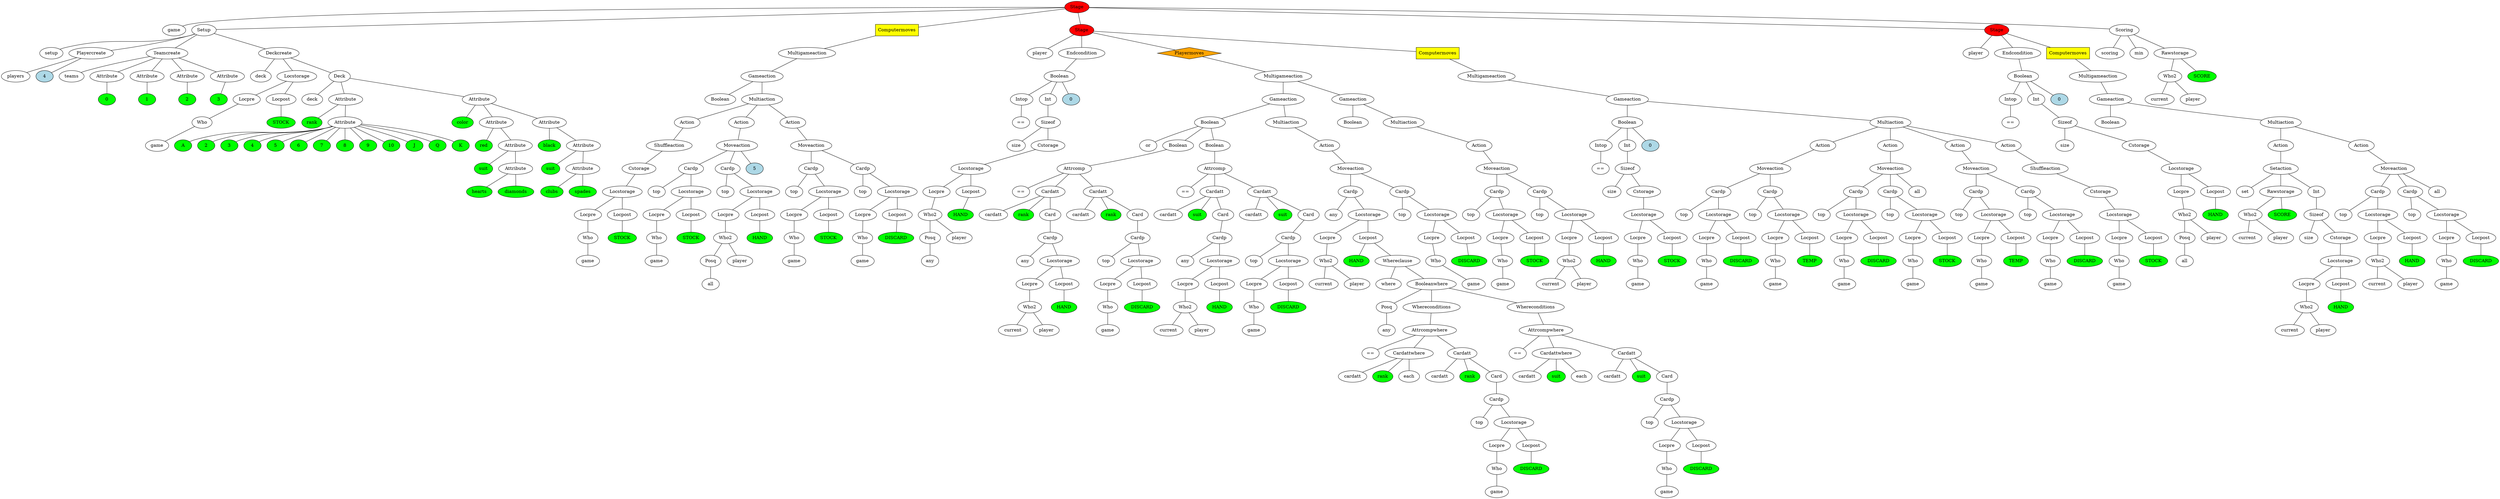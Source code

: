 graph tree{NODE0 [label="Stage" style=filled fillcolor="red"]
NODE0_1 [label="game"]
NODE0 -- NODE0_1
NODE0_2 [label="Setup" ]
NODE0_2_1 [label="setup"]
NODE0_2 -- NODE0_2_1
NODE0_2_2 [label="Playercreate" ]
NODE0_2_2_2 [label="players"]
NODE0_2_2 -- NODE0_2_2_2
NODE0_2_2_3 [label="4" style=filled fillcolor="lightblue"]
NODE0_2_2 -- NODE0_2_2_3
NODE0_2 -- NODE0_2_2
NODE0_2_4 [label="Teamcreate" ]
NODE0_2_4_1 [label="teams"]
NODE0_2_4 -- NODE0_2_4_1
NODE0_2_4_2 [label="Attribute" ]
NODE0_2_4_2_1 [fillcolor="green" style=filled label="0"]
NODE0_2_4_2 -- NODE0_2_4_2_1
NODE0_2_4 -- NODE0_2_4_2
NODE0_2_4_3 [label="Attribute" ]
NODE0_2_4_3_1 [fillcolor="green" style=filled label="1"]
NODE0_2_4_3 -- NODE0_2_4_3_1
NODE0_2_4 -- NODE0_2_4_3
NODE0_2_4_4 [label="Attribute" ]
NODE0_2_4_4_1 [fillcolor="green" style=filled label="2"]
NODE0_2_4_4 -- NODE0_2_4_4_1
NODE0_2_4 -- NODE0_2_4_4
NODE0_2_4_5 [label="Attribute" ]
NODE0_2_4_5_1 [fillcolor="green" style=filled label="3"]
NODE0_2_4_5 -- NODE0_2_4_5_1
NODE0_2_4 -- NODE0_2_4_5
NODE0_2 -- NODE0_2_4
NODE0_2_6 [label="Deckcreate" ]
NODE0_2_6_2 [label="deck"]
NODE0_2_6 -- NODE0_2_6_2
NODE0_2_6_3 [label="Locstorage" ]
NODE0_2_6_3_1 [label="Locpre" ]
NODE0_2_6_3_1_0 [label="Who" ]
NODE0_2_6_3_1_0_0 [label="game"]
NODE0_2_6_3_1_0 -- NODE0_2_6_3_1_0_0
NODE0_2_6_3_1 -- NODE0_2_6_3_1_0
NODE0_2_6_3 -- NODE0_2_6_3_1
NODE0_2_6_3_3 [label="Locpost" ]
NODE0_2_6_3_3_0 [fillcolor="green" style=filled label="STOCK"]
NODE0_2_6_3_3 -- NODE0_2_6_3_3_0
NODE0_2_6_3 -- NODE0_2_6_3_3
NODE0_2_6 -- NODE0_2_6_3
NODE0_2_6_4 [label="Deck" ]
NODE0_2_6_4_1 [label="deck"]
NODE0_2_6_4 -- NODE0_2_6_4_1
NODE0_2_6_4_2 [label="Attribute" ]
NODE0_2_6_4_2_1 [fillcolor="green" style=filled label="rank"]
NODE0_2_6_4_2 -- NODE0_2_6_4_2_1
NODE0_2_6_4_2_2 [label="Attribute" ]
NODE0_2_6_4_2_2_1 [fillcolor="green" style=filled label="A"]
NODE0_2_6_4_2_2 -- NODE0_2_6_4_2_2_1
NODE0_2_6_4_2_2_3 [fillcolor="green" style=filled label="2"]
NODE0_2_6_4_2_2 -- NODE0_2_6_4_2_2_3
NODE0_2_6_4_2_2_5 [fillcolor="green" style=filled label="3"]
NODE0_2_6_4_2_2 -- NODE0_2_6_4_2_2_5
NODE0_2_6_4_2_2_7 [fillcolor="green" style=filled label="4"]
NODE0_2_6_4_2_2 -- NODE0_2_6_4_2_2_7
NODE0_2_6_4_2_2_9 [fillcolor="green" style=filled label="5"]
NODE0_2_6_4_2_2 -- NODE0_2_6_4_2_2_9
NODE0_2_6_4_2_2_11 [fillcolor="green" style=filled label="6"]
NODE0_2_6_4_2_2 -- NODE0_2_6_4_2_2_11
NODE0_2_6_4_2_2_13 [fillcolor="green" style=filled label="7"]
NODE0_2_6_4_2_2 -- NODE0_2_6_4_2_2_13
NODE0_2_6_4_2_2_15 [fillcolor="green" style=filled label="8"]
NODE0_2_6_4_2_2 -- NODE0_2_6_4_2_2_15
NODE0_2_6_4_2_2_17 [fillcolor="green" style=filled label="9"]
NODE0_2_6_4_2_2 -- NODE0_2_6_4_2_2_17
NODE0_2_6_4_2_2_19 [fillcolor="green" style=filled label="10"]
NODE0_2_6_4_2_2 -- NODE0_2_6_4_2_2_19
NODE0_2_6_4_2_2_21 [fillcolor="green" style=filled label="J"]
NODE0_2_6_4_2_2 -- NODE0_2_6_4_2_2_21
NODE0_2_6_4_2_2_23 [fillcolor="green" style=filled label="Q"]
NODE0_2_6_4_2_2 -- NODE0_2_6_4_2_2_23
NODE0_2_6_4_2_2_25 [fillcolor="green" style=filled label="K"]
NODE0_2_6_4_2_2 -- NODE0_2_6_4_2_2_25
NODE0_2_6_4_2 -- NODE0_2_6_4_2_2
NODE0_2_6_4 -- NODE0_2_6_4_2
NODE0_2_6_4_3 [label="Attribute" ]
NODE0_2_6_4_3_1 [fillcolor="green" style=filled label="color"]
NODE0_2_6_4_3 -- NODE0_2_6_4_3_1
NODE0_2_6_4_3_2 [label="Attribute" ]
NODE0_2_6_4_3_2_1 [fillcolor="green" style=filled label="red"]
NODE0_2_6_4_3_2 -- NODE0_2_6_4_3_2_1
NODE0_2_6_4_3_2_2 [label="Attribute" ]
NODE0_2_6_4_3_2_2_1 [fillcolor="green" style=filled label="suit"]
NODE0_2_6_4_3_2_2 -- NODE0_2_6_4_3_2_2_1
NODE0_2_6_4_3_2_2_2 [label="Attribute" ]
NODE0_2_6_4_3_2_2_2_1 [fillcolor="green" style=filled label="hearts"]
NODE0_2_6_4_3_2_2_2 -- NODE0_2_6_4_3_2_2_2_1
NODE0_2_6_4_3_2_2_2_3 [fillcolor="green" style=filled label="diamonds"]
NODE0_2_6_4_3_2_2_2 -- NODE0_2_6_4_3_2_2_2_3
NODE0_2_6_4_3_2_2 -- NODE0_2_6_4_3_2_2_2
NODE0_2_6_4_3_2 -- NODE0_2_6_4_3_2_2
NODE0_2_6_4_3 -- NODE0_2_6_4_3_2
NODE0_2_6_4_3_3 [label="Attribute" ]
NODE0_2_6_4_3_3_1 [fillcolor="green" style=filled label="black"]
NODE0_2_6_4_3_3 -- NODE0_2_6_4_3_3_1
NODE0_2_6_4_3_3_2 [label="Attribute" ]
NODE0_2_6_4_3_3_2_1 [fillcolor="green" style=filled label="suit"]
NODE0_2_6_4_3_3_2 -- NODE0_2_6_4_3_3_2_1
NODE0_2_6_4_3_3_2_2 [label="Attribute" ]
NODE0_2_6_4_3_3_2_2_1 [fillcolor="green" style=filled label="clubs"]
NODE0_2_6_4_3_3_2_2 -- NODE0_2_6_4_3_3_2_2_1
NODE0_2_6_4_3_3_2_2_3 [fillcolor="green" style=filled label="spades"]
NODE0_2_6_4_3_3_2_2 -- NODE0_2_6_4_3_3_2_2_3
NODE0_2_6_4_3_3_2 -- NODE0_2_6_4_3_3_2_2
NODE0_2_6_4_3_3 -- NODE0_2_6_4_3_3_2
NODE0_2_6_4_3 -- NODE0_2_6_4_3_3
NODE0_2_6_4 -- NODE0_2_6_4_3
NODE0_2_6 -- NODE0_2_6_4
NODE0_2 -- NODE0_2_6
NODE0 -- NODE0_2
NODE0_3 [label="Computermoves"  style=filled shape=box fillcolor="yellow"]
NODE0_3_2 [label="Multigameaction" ]
NODE0_3_2_0 [label="Gameaction" ]
NODE0_3_2_0_1 [label="Boolean" ]
NODE0_3_2_0 -- NODE0_3_2_0_1
NODE0_3_2_0_2 [label="Multiaction" ]
NODE0_3_2_0_2_0 [label="Action" ]
NODE0_3_2_0_2_0_1 [label="Shuffleaction" ]
NODE0_3_2_0_2_0_1_1 [label="Cstorage" ]
NODE0_3_2_0_2_0_1_1_0 [label="Locstorage" ]
NODE0_3_2_0_2_0_1_1_0_1 [label="Locpre" ]
NODE0_3_2_0_2_0_1_1_0_1_0 [label="Who" ]
NODE0_3_2_0_2_0_1_1_0_1_0_0 [label="game"]
NODE0_3_2_0_2_0_1_1_0_1_0 -- NODE0_3_2_0_2_0_1_1_0_1_0_0
NODE0_3_2_0_2_0_1_1_0_1 -- NODE0_3_2_0_2_0_1_1_0_1_0
NODE0_3_2_0_2_0_1_1_0 -- NODE0_3_2_0_2_0_1_1_0_1
NODE0_3_2_0_2_0_1_1_0_3 [label="Locpost" ]
NODE0_3_2_0_2_0_1_1_0_3_0 [fillcolor="green" style=filled label="STOCK"]
NODE0_3_2_0_2_0_1_1_0_3 -- NODE0_3_2_0_2_0_1_1_0_3_0
NODE0_3_2_0_2_0_1_1_0 -- NODE0_3_2_0_2_0_1_1_0_3
NODE0_3_2_0_2_0_1_1 -- NODE0_3_2_0_2_0_1_1_0
NODE0_3_2_0_2_0_1 -- NODE0_3_2_0_2_0_1_1
NODE0_3_2_0_2_0 -- NODE0_3_2_0_2_0_1
NODE0_3_2_0_2 -- NODE0_3_2_0_2_0
NODE0_3_2_0_2_1 [label="Action" ]
NODE0_3_2_0_2_1_1 [label="Moveaction" ]
NODE0_3_2_0_2_1_1_1 [label="Cardp" ]
NODE0_3_2_0_2_1_1_1_1 [label="top"]
NODE0_3_2_0_2_1_1_1 -- NODE0_3_2_0_2_1_1_1_1
NODE0_3_2_0_2_1_1_1_2 [label="Locstorage" ]
NODE0_3_2_0_2_1_1_1_2_1 [label="Locpre" ]
NODE0_3_2_0_2_1_1_1_2_1_0 [label="Who" ]
NODE0_3_2_0_2_1_1_1_2_1_0_0 [label="game"]
NODE0_3_2_0_2_1_1_1_2_1_0 -- NODE0_3_2_0_2_1_1_1_2_1_0_0
NODE0_3_2_0_2_1_1_1_2_1 -- NODE0_3_2_0_2_1_1_1_2_1_0
NODE0_3_2_0_2_1_1_1_2 -- NODE0_3_2_0_2_1_1_1_2_1
NODE0_3_2_0_2_1_1_1_2_3 [label="Locpost" ]
NODE0_3_2_0_2_1_1_1_2_3_0 [fillcolor="green" style=filled label="STOCK"]
NODE0_3_2_0_2_1_1_1_2_3 -- NODE0_3_2_0_2_1_1_1_2_3_0
NODE0_3_2_0_2_1_1_1_2 -- NODE0_3_2_0_2_1_1_1_2_3
NODE0_3_2_0_2_1_1_1 -- NODE0_3_2_0_2_1_1_1_2
NODE0_3_2_0_2_1_1 -- NODE0_3_2_0_2_1_1_1
NODE0_3_2_0_2_1_1_2 [label="Cardp" ]
NODE0_3_2_0_2_1_1_2_1 [label="top"]
NODE0_3_2_0_2_1_1_2 -- NODE0_3_2_0_2_1_1_2_1
NODE0_3_2_0_2_1_1_2_2 [label="Locstorage" ]
NODE0_3_2_0_2_1_1_2_2_1 [label="Locpre" ]
NODE0_3_2_0_2_1_1_2_2_1_0 [label="Who2" ]
NODE0_3_2_0_2_1_1_2_2_1_0_1 [label="Posq" ]
NODE0_3_2_0_2_1_1_2_2_1_0_1_0 [label="all"]
NODE0_3_2_0_2_1_1_2_2_1_0_1 -- NODE0_3_2_0_2_1_1_2_2_1_0_1_0
NODE0_3_2_0_2_1_1_2_2_1_0 -- NODE0_3_2_0_2_1_1_2_2_1_0_1
NODE0_3_2_0_2_1_1_2_2_1_0_2 [label="player"]
NODE0_3_2_0_2_1_1_2_2_1_0 -- NODE0_3_2_0_2_1_1_2_2_1_0_2
NODE0_3_2_0_2_1_1_2_2_1 -- NODE0_3_2_0_2_1_1_2_2_1_0
NODE0_3_2_0_2_1_1_2_2 -- NODE0_3_2_0_2_1_1_2_2_1
NODE0_3_2_0_2_1_1_2_2_3 [label="Locpost" ]
NODE0_3_2_0_2_1_1_2_2_3_0 [fillcolor="green" style=filled label="HAND"]
NODE0_3_2_0_2_1_1_2_2_3 -- NODE0_3_2_0_2_1_1_2_2_3_0
NODE0_3_2_0_2_1_1_2_2 -- NODE0_3_2_0_2_1_1_2_2_3
NODE0_3_2_0_2_1_1_2 -- NODE0_3_2_0_2_1_1_2_2
NODE0_3_2_0_2_1_1 -- NODE0_3_2_0_2_1_1_2
NODE0_3_2_0_2_1_1_3 [label="5" style=filled fillcolor="lightblue"]
NODE0_3_2_0_2_1_1 -- NODE0_3_2_0_2_1_1_3
NODE0_3_2_0_2_1 -- NODE0_3_2_0_2_1_1
NODE0_3_2_0_2 -- NODE0_3_2_0_2_1
NODE0_3_2_0_2_2 [label="Action" ]
NODE0_3_2_0_2_2_1 [label="Moveaction" ]
NODE0_3_2_0_2_2_1_1 [label="Cardp" ]
NODE0_3_2_0_2_2_1_1_1 [label="top"]
NODE0_3_2_0_2_2_1_1 -- NODE0_3_2_0_2_2_1_1_1
NODE0_3_2_0_2_2_1_1_2 [label="Locstorage" ]
NODE0_3_2_0_2_2_1_1_2_1 [label="Locpre" ]
NODE0_3_2_0_2_2_1_1_2_1_0 [label="Who" ]
NODE0_3_2_0_2_2_1_1_2_1_0_0 [label="game"]
NODE0_3_2_0_2_2_1_1_2_1_0 -- NODE0_3_2_0_2_2_1_1_2_1_0_0
NODE0_3_2_0_2_2_1_1_2_1 -- NODE0_3_2_0_2_2_1_1_2_1_0
NODE0_3_2_0_2_2_1_1_2 -- NODE0_3_2_0_2_2_1_1_2_1
NODE0_3_2_0_2_2_1_1_2_3 [label="Locpost" ]
NODE0_3_2_0_2_2_1_1_2_3_0 [fillcolor="green" style=filled label="STOCK"]
NODE0_3_2_0_2_2_1_1_2_3 -- NODE0_3_2_0_2_2_1_1_2_3_0
NODE0_3_2_0_2_2_1_1_2 -- NODE0_3_2_0_2_2_1_1_2_3
NODE0_3_2_0_2_2_1_1 -- NODE0_3_2_0_2_2_1_1_2
NODE0_3_2_0_2_2_1 -- NODE0_3_2_0_2_2_1_1
NODE0_3_2_0_2_2_1_2 [label="Cardp" ]
NODE0_3_2_0_2_2_1_2_1 [label="top"]
NODE0_3_2_0_2_2_1_2 -- NODE0_3_2_0_2_2_1_2_1
NODE0_3_2_0_2_2_1_2_2 [label="Locstorage" ]
NODE0_3_2_0_2_2_1_2_2_1 [label="Locpre" ]
NODE0_3_2_0_2_2_1_2_2_1_0 [label="Who" ]
NODE0_3_2_0_2_2_1_2_2_1_0_0 [label="game"]
NODE0_3_2_0_2_2_1_2_2_1_0 -- NODE0_3_2_0_2_2_1_2_2_1_0_0
NODE0_3_2_0_2_2_1_2_2_1 -- NODE0_3_2_0_2_2_1_2_2_1_0
NODE0_3_2_0_2_2_1_2_2 -- NODE0_3_2_0_2_2_1_2_2_1
NODE0_3_2_0_2_2_1_2_2_3 [label="Locpost" ]
NODE0_3_2_0_2_2_1_2_2_3_0 [fillcolor="green" style=filled label="DISCARD"]
NODE0_3_2_0_2_2_1_2_2_3 -- NODE0_3_2_0_2_2_1_2_2_3_0
NODE0_3_2_0_2_2_1_2_2 -- NODE0_3_2_0_2_2_1_2_2_3
NODE0_3_2_0_2_2_1_2 -- NODE0_3_2_0_2_2_1_2_2
NODE0_3_2_0_2_2_1 -- NODE0_3_2_0_2_2_1_2
NODE0_3_2_0_2_2 -- NODE0_3_2_0_2_2_1
NODE0_3_2_0_2 -- NODE0_3_2_0_2_2
NODE0_3_2_0 -- NODE0_3_2_0_2
NODE0_3_2 -- NODE0_3_2_0
NODE0_3 -- NODE0_3_2
NODE0 -- NODE0_3
NODE0_4 [label="Stage"  style=filled fillcolor="red"]
NODE0_4_2 [label="player"]
NODE0_4 -- NODE0_4_2
NODE0_4_3 [label="Endcondition" ]
NODE0_4_3_2 [label="Boolean" ]
NODE0_4_3_2_1 [label="Intop" ]
NODE0_4_3_2_1_0 [label="=="]
NODE0_4_3_2_1 -- NODE0_4_3_2_1_0
NODE0_4_3_2 -- NODE0_4_3_2_1
NODE0_4_3_2_2 [label="Int" ]
NODE0_4_3_2_2_0 [label="Sizeof" ]
NODE0_4_3_2_2_0_1 [label="size"]
NODE0_4_3_2_2_0 -- NODE0_4_3_2_2_0_1
NODE0_4_3_2_2_0_2 [label="Cstorage" ]
NODE0_4_3_2_2_0_2_0 [label="Locstorage" ]
NODE0_4_3_2_2_0_2_0_1 [label="Locpre" ]
NODE0_4_3_2_2_0_2_0_1_0 [label="Who2" ]
NODE0_4_3_2_2_0_2_0_1_0_1 [label="Posq" ]
NODE0_4_3_2_2_0_2_0_1_0_1_0 [label="any"]
NODE0_4_3_2_2_0_2_0_1_0_1 -- NODE0_4_3_2_2_0_2_0_1_0_1_0
NODE0_4_3_2_2_0_2_0_1_0 -- NODE0_4_3_2_2_0_2_0_1_0_1
NODE0_4_3_2_2_0_2_0_1_0_2 [label="player"]
NODE0_4_3_2_2_0_2_0_1_0 -- NODE0_4_3_2_2_0_2_0_1_0_2
NODE0_4_3_2_2_0_2_0_1 -- NODE0_4_3_2_2_0_2_0_1_0
NODE0_4_3_2_2_0_2_0 -- NODE0_4_3_2_2_0_2_0_1
NODE0_4_3_2_2_0_2_0_3 [label="Locpost" ]
NODE0_4_3_2_2_0_2_0_3_0 [fillcolor="green" style=filled label="HAND"]
NODE0_4_3_2_2_0_2_0_3 -- NODE0_4_3_2_2_0_2_0_3_0
NODE0_4_3_2_2_0_2_0 -- NODE0_4_3_2_2_0_2_0_3
NODE0_4_3_2_2_0_2 -- NODE0_4_3_2_2_0_2_0
NODE0_4_3_2_2_0 -- NODE0_4_3_2_2_0_2
NODE0_4_3_2_2 -- NODE0_4_3_2_2_0
NODE0_4_3_2 -- NODE0_4_3_2_2
NODE0_4_3_2_3 [label="0" style=filled fillcolor="lightblue"]
NODE0_4_3_2 -- NODE0_4_3_2_3
NODE0_4_3 -- NODE0_4_3_2
NODE0_4 -- NODE0_4_3
NODE0_4_4 [label="Playermoves"  style=filled shape=diamond fillcolor="orange"]
NODE0_4_4_2 [label="Multigameaction" ]
NODE0_4_4_2_0 [label="Gameaction" ]
NODE0_4_4_2_0_1 [label="Boolean" ]
NODE0_4_4_2_0_1_1 [label="or"]
NODE0_4_4_2_0_1 -- NODE0_4_4_2_0_1_1
NODE0_4_4_2_0_1_2 [label="Boolean" ]
NODE0_4_4_2_0_1_2_1 [label="Attrcomp" ]
NODE0_4_4_2_0_1_2_1_0 [label="=="]
NODE0_4_4_2_0_1_2_1 -- NODE0_4_4_2_0_1_2_1_0
NODE0_4_4_2_0_1_2_1_1 [label="Cardatt" ]
NODE0_4_4_2_0_1_2_1_1_1 [label="cardatt"]
NODE0_4_4_2_0_1_2_1_1 -- NODE0_4_4_2_0_1_2_1_1_1
NODE0_4_4_2_0_1_2_1_1_2 [fillcolor="green" style=filled label="rank"]
NODE0_4_4_2_0_1_2_1_1 -- NODE0_4_4_2_0_1_2_1_1_2
NODE0_4_4_2_0_1_2_1_1_3 [label="Card" ]
NODE0_4_4_2_0_1_2_1_1_3_0 [label="Cardp" ]
NODE0_4_4_2_0_1_2_1_1_3_0_1 [label="any"]
NODE0_4_4_2_0_1_2_1_1_3_0 -- NODE0_4_4_2_0_1_2_1_1_3_0_1
NODE0_4_4_2_0_1_2_1_1_3_0_2 [label="Locstorage" ]
NODE0_4_4_2_0_1_2_1_1_3_0_2_1 [label="Locpre" ]
NODE0_4_4_2_0_1_2_1_1_3_0_2_1_0 [label="Who2" ]
NODE0_4_4_2_0_1_2_1_1_3_0_2_1_0_1 [label="current"]
NODE0_4_4_2_0_1_2_1_1_3_0_2_1_0 -- NODE0_4_4_2_0_1_2_1_1_3_0_2_1_0_1
NODE0_4_4_2_0_1_2_1_1_3_0_2_1_0_2 [label="player"]
NODE0_4_4_2_0_1_2_1_1_3_0_2_1_0 -- NODE0_4_4_2_0_1_2_1_1_3_0_2_1_0_2
NODE0_4_4_2_0_1_2_1_1_3_0_2_1 -- NODE0_4_4_2_0_1_2_1_1_3_0_2_1_0
NODE0_4_4_2_0_1_2_1_1_3_0_2 -- NODE0_4_4_2_0_1_2_1_1_3_0_2_1
NODE0_4_4_2_0_1_2_1_1_3_0_2_3 [label="Locpost" ]
NODE0_4_4_2_0_1_2_1_1_3_0_2_3_0 [fillcolor="green" style=filled label="HAND"]
NODE0_4_4_2_0_1_2_1_1_3_0_2_3 -- NODE0_4_4_2_0_1_2_1_1_3_0_2_3_0
NODE0_4_4_2_0_1_2_1_1_3_0_2 -- NODE0_4_4_2_0_1_2_1_1_3_0_2_3
NODE0_4_4_2_0_1_2_1_1_3_0 -- NODE0_4_4_2_0_1_2_1_1_3_0_2
NODE0_4_4_2_0_1_2_1_1_3 -- NODE0_4_4_2_0_1_2_1_1_3_0
NODE0_4_4_2_0_1_2_1_1 -- NODE0_4_4_2_0_1_2_1_1_3
NODE0_4_4_2_0_1_2_1 -- NODE0_4_4_2_0_1_2_1_1
NODE0_4_4_2_0_1_2_1_2 [label="Cardatt" ]
NODE0_4_4_2_0_1_2_1_2_1 [label="cardatt"]
NODE0_4_4_2_0_1_2_1_2 -- NODE0_4_4_2_0_1_2_1_2_1
NODE0_4_4_2_0_1_2_1_2_2 [fillcolor="green" style=filled label="rank"]
NODE0_4_4_2_0_1_2_1_2 -- NODE0_4_4_2_0_1_2_1_2_2
NODE0_4_4_2_0_1_2_1_2_3 [label="Card" ]
NODE0_4_4_2_0_1_2_1_2_3_0 [label="Cardp" ]
NODE0_4_4_2_0_1_2_1_2_3_0_1 [label="top"]
NODE0_4_4_2_0_1_2_1_2_3_0 -- NODE0_4_4_2_0_1_2_1_2_3_0_1
NODE0_4_4_2_0_1_2_1_2_3_0_2 [label="Locstorage" ]
NODE0_4_4_2_0_1_2_1_2_3_0_2_1 [label="Locpre" ]
NODE0_4_4_2_0_1_2_1_2_3_0_2_1_0 [label="Who" ]
NODE0_4_4_2_0_1_2_1_2_3_0_2_1_0_0 [label="game"]
NODE0_4_4_2_0_1_2_1_2_3_0_2_1_0 -- NODE0_4_4_2_0_1_2_1_2_3_0_2_1_0_0
NODE0_4_4_2_0_1_2_1_2_3_0_2_1 -- NODE0_4_4_2_0_1_2_1_2_3_0_2_1_0
NODE0_4_4_2_0_1_2_1_2_3_0_2 -- NODE0_4_4_2_0_1_2_1_2_3_0_2_1
NODE0_4_4_2_0_1_2_1_2_3_0_2_3 [label="Locpost" ]
NODE0_4_4_2_0_1_2_1_2_3_0_2_3_0 [fillcolor="green" style=filled label="DISCARD"]
NODE0_4_4_2_0_1_2_1_2_3_0_2_3 -- NODE0_4_4_2_0_1_2_1_2_3_0_2_3_0
NODE0_4_4_2_0_1_2_1_2_3_0_2 -- NODE0_4_4_2_0_1_2_1_2_3_0_2_3
NODE0_4_4_2_0_1_2_1_2_3_0 -- NODE0_4_4_2_0_1_2_1_2_3_0_2
NODE0_4_4_2_0_1_2_1_2_3 -- NODE0_4_4_2_0_1_2_1_2_3_0
NODE0_4_4_2_0_1_2_1_2 -- NODE0_4_4_2_0_1_2_1_2_3
NODE0_4_4_2_0_1_2_1 -- NODE0_4_4_2_0_1_2_1_2
NODE0_4_4_2_0_1_2 -- NODE0_4_4_2_0_1_2_1
NODE0_4_4_2_0_1 -- NODE0_4_4_2_0_1_2
NODE0_4_4_2_0_1_3 [label="Boolean" ]
NODE0_4_4_2_0_1_3_1 [label="Attrcomp" ]
NODE0_4_4_2_0_1_3_1_0 [label="=="]
NODE0_4_4_2_0_1_3_1 -- NODE0_4_4_2_0_1_3_1_0
NODE0_4_4_2_0_1_3_1_1 [label="Cardatt" ]
NODE0_4_4_2_0_1_3_1_1_1 [label="cardatt"]
NODE0_4_4_2_0_1_3_1_1 -- NODE0_4_4_2_0_1_3_1_1_1
NODE0_4_4_2_0_1_3_1_1_2 [fillcolor="green" style=filled label="suit"]
NODE0_4_4_2_0_1_3_1_1 -- NODE0_4_4_2_0_1_3_1_1_2
NODE0_4_4_2_0_1_3_1_1_3 [label="Card" ]
NODE0_4_4_2_0_1_3_1_1_3_0 [label="Cardp" ]
NODE0_4_4_2_0_1_3_1_1_3_0_1 [label="any"]
NODE0_4_4_2_0_1_3_1_1_3_0 -- NODE0_4_4_2_0_1_3_1_1_3_0_1
NODE0_4_4_2_0_1_3_1_1_3_0_2 [label="Locstorage" ]
NODE0_4_4_2_0_1_3_1_1_3_0_2_1 [label="Locpre" ]
NODE0_4_4_2_0_1_3_1_1_3_0_2_1_0 [label="Who2" ]
NODE0_4_4_2_0_1_3_1_1_3_0_2_1_0_1 [label="current"]
NODE0_4_4_2_0_1_3_1_1_3_0_2_1_0 -- NODE0_4_4_2_0_1_3_1_1_3_0_2_1_0_1
NODE0_4_4_2_0_1_3_1_1_3_0_2_1_0_2 [label="player"]
NODE0_4_4_2_0_1_3_1_1_3_0_2_1_0 -- NODE0_4_4_2_0_1_3_1_1_3_0_2_1_0_2
NODE0_4_4_2_0_1_3_1_1_3_0_2_1 -- NODE0_4_4_2_0_1_3_1_1_3_0_2_1_0
NODE0_4_4_2_0_1_3_1_1_3_0_2 -- NODE0_4_4_2_0_1_3_1_1_3_0_2_1
NODE0_4_4_2_0_1_3_1_1_3_0_2_3 [label="Locpost" ]
NODE0_4_4_2_0_1_3_1_1_3_0_2_3_0 [fillcolor="green" style=filled label="HAND"]
NODE0_4_4_2_0_1_3_1_1_3_0_2_3 -- NODE0_4_4_2_0_1_3_1_1_3_0_2_3_0
NODE0_4_4_2_0_1_3_1_1_3_0_2 -- NODE0_4_4_2_0_1_3_1_1_3_0_2_3
NODE0_4_4_2_0_1_3_1_1_3_0 -- NODE0_4_4_2_0_1_3_1_1_3_0_2
NODE0_4_4_2_0_1_3_1_1_3 -- NODE0_4_4_2_0_1_3_1_1_3_0
NODE0_4_4_2_0_1_3_1_1 -- NODE0_4_4_2_0_1_3_1_1_3
NODE0_4_4_2_0_1_3_1 -- NODE0_4_4_2_0_1_3_1_1
NODE0_4_4_2_0_1_3_1_2 [label="Cardatt" ]
NODE0_4_4_2_0_1_3_1_2_1 [label="cardatt"]
NODE0_4_4_2_0_1_3_1_2 -- NODE0_4_4_2_0_1_3_1_2_1
NODE0_4_4_2_0_1_3_1_2_2 [fillcolor="green" style=filled label="suit"]
NODE0_4_4_2_0_1_3_1_2 -- NODE0_4_4_2_0_1_3_1_2_2
NODE0_4_4_2_0_1_3_1_2_3 [label="Card" ]
NODE0_4_4_2_0_1_3_1_2_3_0 [label="Cardp" ]
NODE0_4_4_2_0_1_3_1_2_3_0_1 [label="top"]
NODE0_4_4_2_0_1_3_1_2_3_0 -- NODE0_4_4_2_0_1_3_1_2_3_0_1
NODE0_4_4_2_0_1_3_1_2_3_0_2 [label="Locstorage" ]
NODE0_4_4_2_0_1_3_1_2_3_0_2_1 [label="Locpre" ]
NODE0_4_4_2_0_1_3_1_2_3_0_2_1_0 [label="Who" ]
NODE0_4_4_2_0_1_3_1_2_3_0_2_1_0_0 [label="game"]
NODE0_4_4_2_0_1_3_1_2_3_0_2_1_0 -- NODE0_4_4_2_0_1_3_1_2_3_0_2_1_0_0
NODE0_4_4_2_0_1_3_1_2_3_0_2_1 -- NODE0_4_4_2_0_1_3_1_2_3_0_2_1_0
NODE0_4_4_2_0_1_3_1_2_3_0_2 -- NODE0_4_4_2_0_1_3_1_2_3_0_2_1
NODE0_4_4_2_0_1_3_1_2_3_0_2_3 [label="Locpost" ]
NODE0_4_4_2_0_1_3_1_2_3_0_2_3_0 [fillcolor="green" style=filled label="DISCARD"]
NODE0_4_4_2_0_1_3_1_2_3_0_2_3 -- NODE0_4_4_2_0_1_3_1_2_3_0_2_3_0
NODE0_4_4_2_0_1_3_1_2_3_0_2 -- NODE0_4_4_2_0_1_3_1_2_3_0_2_3
NODE0_4_4_2_0_1_3_1_2_3_0 -- NODE0_4_4_2_0_1_3_1_2_3_0_2
NODE0_4_4_2_0_1_3_1_2_3 -- NODE0_4_4_2_0_1_3_1_2_3_0
NODE0_4_4_2_0_1_3_1_2 -- NODE0_4_4_2_0_1_3_1_2_3
NODE0_4_4_2_0_1_3_1 -- NODE0_4_4_2_0_1_3_1_2
NODE0_4_4_2_0_1_3 -- NODE0_4_4_2_0_1_3_1
NODE0_4_4_2_0_1 -- NODE0_4_4_2_0_1_3
NODE0_4_4_2_0 -- NODE0_4_4_2_0_1
NODE0_4_4_2_0_2 [label="Multiaction" ]
NODE0_4_4_2_0_2_0 [label="Action" ]
NODE0_4_4_2_0_2_0_1 [label="Moveaction" ]
NODE0_4_4_2_0_2_0_1_1 [label="Cardp" ]
NODE0_4_4_2_0_2_0_1_1_1 [label="any"]
NODE0_4_4_2_0_2_0_1_1 -- NODE0_4_4_2_0_2_0_1_1_1
NODE0_4_4_2_0_2_0_1_1_2 [label="Locstorage" ]
NODE0_4_4_2_0_2_0_1_1_2_1 [label="Locpre" ]
NODE0_4_4_2_0_2_0_1_1_2_1_0 [label="Who2" ]
NODE0_4_4_2_0_2_0_1_1_2_1_0_1 [label="current"]
NODE0_4_4_2_0_2_0_1_1_2_1_0 -- NODE0_4_4_2_0_2_0_1_1_2_1_0_1
NODE0_4_4_2_0_2_0_1_1_2_1_0_2 [label="player"]
NODE0_4_4_2_0_2_0_1_1_2_1_0 -- NODE0_4_4_2_0_2_0_1_1_2_1_0_2
NODE0_4_4_2_0_2_0_1_1_2_1 -- NODE0_4_4_2_0_2_0_1_1_2_1_0
NODE0_4_4_2_0_2_0_1_1_2 -- NODE0_4_4_2_0_2_0_1_1_2_1
NODE0_4_4_2_0_2_0_1_1_2_3 [label="Locpost" ]
NODE0_4_4_2_0_2_0_1_1_2_3_0 [fillcolor="green" style=filled label="HAND"]
NODE0_4_4_2_0_2_0_1_1_2_3 -- NODE0_4_4_2_0_2_0_1_1_2_3_0
NODE0_4_4_2_0_2_0_1_1_2_3_1 [label="Whereclause" ]
NODE0_4_4_2_0_2_0_1_1_2_3_1_0 [label="where"]
NODE0_4_4_2_0_2_0_1_1_2_3_1 -- NODE0_4_4_2_0_2_0_1_1_2_3_1_0
NODE0_4_4_2_0_2_0_1_1_2_3_1_1 [label="Booleanwhere" ]
NODE0_4_4_2_0_2_0_1_1_2_3_1_1_1 [label="Posq" ]
NODE0_4_4_2_0_2_0_1_1_2_3_1_1_1_0 [label="any"]
NODE0_4_4_2_0_2_0_1_1_2_3_1_1_1 -- NODE0_4_4_2_0_2_0_1_1_2_3_1_1_1_0
NODE0_4_4_2_0_2_0_1_1_2_3_1_1 -- NODE0_4_4_2_0_2_0_1_1_2_3_1_1_1
NODE0_4_4_2_0_2_0_1_1_2_3_1_1_2 [label="Whereconditions" ]
NODE0_4_4_2_0_2_0_1_1_2_3_1_1_2_1 [label="Attrcompwhere" ]
NODE0_4_4_2_0_2_0_1_1_2_3_1_1_2_1_0 [label="=="]
NODE0_4_4_2_0_2_0_1_1_2_3_1_1_2_1 -- NODE0_4_4_2_0_2_0_1_1_2_3_1_1_2_1_0
NODE0_4_4_2_0_2_0_1_1_2_3_1_1_2_1_1 [label="Cardattwhere" ]
NODE0_4_4_2_0_2_0_1_1_2_3_1_1_2_1_1_1 [label="cardatt"]
NODE0_4_4_2_0_2_0_1_1_2_3_1_1_2_1_1 -- NODE0_4_4_2_0_2_0_1_1_2_3_1_1_2_1_1_1
NODE0_4_4_2_0_2_0_1_1_2_3_1_1_2_1_1_2 [fillcolor="green" style=filled label="rank"]
NODE0_4_4_2_0_2_0_1_1_2_3_1_1_2_1_1 -- NODE0_4_4_2_0_2_0_1_1_2_3_1_1_2_1_1_2
NODE0_4_4_2_0_2_0_1_1_2_3_1_1_2_1_1_3 [label="each"]
NODE0_4_4_2_0_2_0_1_1_2_3_1_1_2_1_1 -- NODE0_4_4_2_0_2_0_1_1_2_3_1_1_2_1_1_3
NODE0_4_4_2_0_2_0_1_1_2_3_1_1_2_1 -- NODE0_4_4_2_0_2_0_1_1_2_3_1_1_2_1_1
NODE0_4_4_2_0_2_0_1_1_2_3_1_1_2_1_2 [label="Cardatt" ]
NODE0_4_4_2_0_2_0_1_1_2_3_1_1_2_1_2_1 [label="cardatt"]
NODE0_4_4_2_0_2_0_1_1_2_3_1_1_2_1_2 -- NODE0_4_4_2_0_2_0_1_1_2_3_1_1_2_1_2_1
NODE0_4_4_2_0_2_0_1_1_2_3_1_1_2_1_2_2 [fillcolor="green" style=filled label="rank"]
NODE0_4_4_2_0_2_0_1_1_2_3_1_1_2_1_2 -- NODE0_4_4_2_0_2_0_1_1_2_3_1_1_2_1_2_2
NODE0_4_4_2_0_2_0_1_1_2_3_1_1_2_1_2_3 [label="Card" ]
NODE0_4_4_2_0_2_0_1_1_2_3_1_1_2_1_2_3_0 [label="Cardp" ]
NODE0_4_4_2_0_2_0_1_1_2_3_1_1_2_1_2_3_0_1 [label="top"]
NODE0_4_4_2_0_2_0_1_1_2_3_1_1_2_1_2_3_0 -- NODE0_4_4_2_0_2_0_1_1_2_3_1_1_2_1_2_3_0_1
NODE0_4_4_2_0_2_0_1_1_2_3_1_1_2_1_2_3_0_2 [label="Locstorage" ]
NODE0_4_4_2_0_2_0_1_1_2_3_1_1_2_1_2_3_0_2_1 [label="Locpre" ]
NODE0_4_4_2_0_2_0_1_1_2_3_1_1_2_1_2_3_0_2_1_0 [label="Who" ]
NODE0_4_4_2_0_2_0_1_1_2_3_1_1_2_1_2_3_0_2_1_0_0 [label="game"]
NODE0_4_4_2_0_2_0_1_1_2_3_1_1_2_1_2_3_0_2_1_0 -- NODE0_4_4_2_0_2_0_1_1_2_3_1_1_2_1_2_3_0_2_1_0_0
NODE0_4_4_2_0_2_0_1_1_2_3_1_1_2_1_2_3_0_2_1 -- NODE0_4_4_2_0_2_0_1_1_2_3_1_1_2_1_2_3_0_2_1_0
NODE0_4_4_2_0_2_0_1_1_2_3_1_1_2_1_2_3_0_2 -- NODE0_4_4_2_0_2_0_1_1_2_3_1_1_2_1_2_3_0_2_1
NODE0_4_4_2_0_2_0_1_1_2_3_1_1_2_1_2_3_0_2_3 [label="Locpost" ]
NODE0_4_4_2_0_2_0_1_1_2_3_1_1_2_1_2_3_0_2_3_0 [fillcolor="green" style=filled label="DISCARD"]
NODE0_4_4_2_0_2_0_1_1_2_3_1_1_2_1_2_3_0_2_3 -- NODE0_4_4_2_0_2_0_1_1_2_3_1_1_2_1_2_3_0_2_3_0
NODE0_4_4_2_0_2_0_1_1_2_3_1_1_2_1_2_3_0_2 -- NODE0_4_4_2_0_2_0_1_1_2_3_1_1_2_1_2_3_0_2_3
NODE0_4_4_2_0_2_0_1_1_2_3_1_1_2_1_2_3_0 -- NODE0_4_4_2_0_2_0_1_1_2_3_1_1_2_1_2_3_0_2
NODE0_4_4_2_0_2_0_1_1_2_3_1_1_2_1_2_3 -- NODE0_4_4_2_0_2_0_1_1_2_3_1_1_2_1_2_3_0
NODE0_4_4_2_0_2_0_1_1_2_3_1_1_2_1_2 -- NODE0_4_4_2_0_2_0_1_1_2_3_1_1_2_1_2_3
NODE0_4_4_2_0_2_0_1_1_2_3_1_1_2_1 -- NODE0_4_4_2_0_2_0_1_1_2_3_1_1_2_1_2
NODE0_4_4_2_0_2_0_1_1_2_3_1_1_2 -- NODE0_4_4_2_0_2_0_1_1_2_3_1_1_2_1
NODE0_4_4_2_0_2_0_1_1_2_3_1_1 -- NODE0_4_4_2_0_2_0_1_1_2_3_1_1_2
NODE0_4_4_2_0_2_0_1_1_2_3_1_1_3 [label="Whereconditions" ]
NODE0_4_4_2_0_2_0_1_1_2_3_1_1_3_1 [label="Attrcompwhere" ]
NODE0_4_4_2_0_2_0_1_1_2_3_1_1_3_1_0 [label="=="]
NODE0_4_4_2_0_2_0_1_1_2_3_1_1_3_1 -- NODE0_4_4_2_0_2_0_1_1_2_3_1_1_3_1_0
NODE0_4_4_2_0_2_0_1_1_2_3_1_1_3_1_1 [label="Cardattwhere" ]
NODE0_4_4_2_0_2_0_1_1_2_3_1_1_3_1_1_1 [label="cardatt"]
NODE0_4_4_2_0_2_0_1_1_2_3_1_1_3_1_1 -- NODE0_4_4_2_0_2_0_1_1_2_3_1_1_3_1_1_1
NODE0_4_4_2_0_2_0_1_1_2_3_1_1_3_1_1_2 [fillcolor="green" style=filled label="suit"]
NODE0_4_4_2_0_2_0_1_1_2_3_1_1_3_1_1 -- NODE0_4_4_2_0_2_0_1_1_2_3_1_1_3_1_1_2
NODE0_4_4_2_0_2_0_1_1_2_3_1_1_3_1_1_3 [label="each"]
NODE0_4_4_2_0_2_0_1_1_2_3_1_1_3_1_1 -- NODE0_4_4_2_0_2_0_1_1_2_3_1_1_3_1_1_3
NODE0_4_4_2_0_2_0_1_1_2_3_1_1_3_1 -- NODE0_4_4_2_0_2_0_1_1_2_3_1_1_3_1_1
NODE0_4_4_2_0_2_0_1_1_2_3_1_1_3_1_2 [label="Cardatt" ]
NODE0_4_4_2_0_2_0_1_1_2_3_1_1_3_1_2_1 [label="cardatt"]
NODE0_4_4_2_0_2_0_1_1_2_3_1_1_3_1_2 -- NODE0_4_4_2_0_2_0_1_1_2_3_1_1_3_1_2_1
NODE0_4_4_2_0_2_0_1_1_2_3_1_1_3_1_2_2 [fillcolor="green" style=filled label="suit"]
NODE0_4_4_2_0_2_0_1_1_2_3_1_1_3_1_2 -- NODE0_4_4_2_0_2_0_1_1_2_3_1_1_3_1_2_2
NODE0_4_4_2_0_2_0_1_1_2_3_1_1_3_1_2_3 [label="Card" ]
NODE0_4_4_2_0_2_0_1_1_2_3_1_1_3_1_2_3_0 [label="Cardp" ]
NODE0_4_4_2_0_2_0_1_1_2_3_1_1_3_1_2_3_0_1 [label="top"]
NODE0_4_4_2_0_2_0_1_1_2_3_1_1_3_1_2_3_0 -- NODE0_4_4_2_0_2_0_1_1_2_3_1_1_3_1_2_3_0_1
NODE0_4_4_2_0_2_0_1_1_2_3_1_1_3_1_2_3_0_2 [label="Locstorage" ]
NODE0_4_4_2_0_2_0_1_1_2_3_1_1_3_1_2_3_0_2_1 [label="Locpre" ]
NODE0_4_4_2_0_2_0_1_1_2_3_1_1_3_1_2_3_0_2_1_0 [label="Who" ]
NODE0_4_4_2_0_2_0_1_1_2_3_1_1_3_1_2_3_0_2_1_0_0 [label="game"]
NODE0_4_4_2_0_2_0_1_1_2_3_1_1_3_1_2_3_0_2_1_0 -- NODE0_4_4_2_0_2_0_1_1_2_3_1_1_3_1_2_3_0_2_1_0_0
NODE0_4_4_2_0_2_0_1_1_2_3_1_1_3_1_2_3_0_2_1 -- NODE0_4_4_2_0_2_0_1_1_2_3_1_1_3_1_2_3_0_2_1_0
NODE0_4_4_2_0_2_0_1_1_2_3_1_1_3_1_2_3_0_2 -- NODE0_4_4_2_0_2_0_1_1_2_3_1_1_3_1_2_3_0_2_1
NODE0_4_4_2_0_2_0_1_1_2_3_1_1_3_1_2_3_0_2_3 [label="Locpost" ]
NODE0_4_4_2_0_2_0_1_1_2_3_1_1_3_1_2_3_0_2_3_0 [fillcolor="green" style=filled label="DISCARD"]
NODE0_4_4_2_0_2_0_1_1_2_3_1_1_3_1_2_3_0_2_3 -- NODE0_4_4_2_0_2_0_1_1_2_3_1_1_3_1_2_3_0_2_3_0
NODE0_4_4_2_0_2_0_1_1_2_3_1_1_3_1_2_3_0_2 -- NODE0_4_4_2_0_2_0_1_1_2_3_1_1_3_1_2_3_0_2_3
NODE0_4_4_2_0_2_0_1_1_2_3_1_1_3_1_2_3_0 -- NODE0_4_4_2_0_2_0_1_1_2_3_1_1_3_1_2_3_0_2
NODE0_4_4_2_0_2_0_1_1_2_3_1_1_3_1_2_3 -- NODE0_4_4_2_0_2_0_1_1_2_3_1_1_3_1_2_3_0
NODE0_4_4_2_0_2_0_1_1_2_3_1_1_3_1_2 -- NODE0_4_4_2_0_2_0_1_1_2_3_1_1_3_1_2_3
NODE0_4_4_2_0_2_0_1_1_2_3_1_1_3_1 -- NODE0_4_4_2_0_2_0_1_1_2_3_1_1_3_1_2
NODE0_4_4_2_0_2_0_1_1_2_3_1_1_3 -- NODE0_4_4_2_0_2_0_1_1_2_3_1_1_3_1
NODE0_4_4_2_0_2_0_1_1_2_3_1_1 -- NODE0_4_4_2_0_2_0_1_1_2_3_1_1_3
NODE0_4_4_2_0_2_0_1_1_2_3_1 -- NODE0_4_4_2_0_2_0_1_1_2_3_1_1
NODE0_4_4_2_0_2_0_1_1_2_3 -- NODE0_4_4_2_0_2_0_1_1_2_3_1
NODE0_4_4_2_0_2_0_1_1_2 -- NODE0_4_4_2_0_2_0_1_1_2_3
NODE0_4_4_2_0_2_0_1_1 -- NODE0_4_4_2_0_2_0_1_1_2
NODE0_4_4_2_0_2_0_1 -- NODE0_4_4_2_0_2_0_1_1
NODE0_4_4_2_0_2_0_1_2 [label="Cardp" ]
NODE0_4_4_2_0_2_0_1_2_1 [label="top"]
NODE0_4_4_2_0_2_0_1_2 -- NODE0_4_4_2_0_2_0_1_2_1
NODE0_4_4_2_0_2_0_1_2_2 [label="Locstorage" ]
NODE0_4_4_2_0_2_0_1_2_2_1 [label="Locpre" ]
NODE0_4_4_2_0_2_0_1_2_2_1_0 [label="Who" ]
NODE0_4_4_2_0_2_0_1_2_2_1_0_0 [label="game"]
NODE0_4_4_2_0_2_0_1_2_2_1_0 -- NODE0_4_4_2_0_2_0_1_2_2_1_0_0
NODE0_4_4_2_0_2_0_1_2_2_1 -- NODE0_4_4_2_0_2_0_1_2_2_1_0
NODE0_4_4_2_0_2_0_1_2_2 -- NODE0_4_4_2_0_2_0_1_2_2_1
NODE0_4_4_2_0_2_0_1_2_2_3 [label="Locpost" ]
NODE0_4_4_2_0_2_0_1_2_2_3_0 [fillcolor="green" style=filled label="DISCARD"]
NODE0_4_4_2_0_2_0_1_2_2_3 -- NODE0_4_4_2_0_2_0_1_2_2_3_0
NODE0_4_4_2_0_2_0_1_2_2 -- NODE0_4_4_2_0_2_0_1_2_2_3
NODE0_4_4_2_0_2_0_1_2 -- NODE0_4_4_2_0_2_0_1_2_2
NODE0_4_4_2_0_2_0_1 -- NODE0_4_4_2_0_2_0_1_2
NODE0_4_4_2_0_2_0 -- NODE0_4_4_2_0_2_0_1
NODE0_4_4_2_0_2 -- NODE0_4_4_2_0_2_0
NODE0_4_4_2_0 -- NODE0_4_4_2_0_2
NODE0_4_4_2 -- NODE0_4_4_2_0
NODE0_4_4_2_1 [label="Gameaction" ]
NODE0_4_4_2_1_1 [label="Boolean" ]
NODE0_4_4_2_1 -- NODE0_4_4_2_1_1
NODE0_4_4_2_1_2 [label="Multiaction" ]
NODE0_4_4_2_1_2_0 [label="Action" ]
NODE0_4_4_2_1_2_0_1 [label="Moveaction" ]
NODE0_4_4_2_1_2_0_1_1 [label="Cardp" ]
NODE0_4_4_2_1_2_0_1_1_1 [label="top"]
NODE0_4_4_2_1_2_0_1_1 -- NODE0_4_4_2_1_2_0_1_1_1
NODE0_4_4_2_1_2_0_1_1_2 [label="Locstorage" ]
NODE0_4_4_2_1_2_0_1_1_2_1 [label="Locpre" ]
NODE0_4_4_2_1_2_0_1_1_2_1_0 [label="Who" ]
NODE0_4_4_2_1_2_0_1_1_2_1_0_0 [label="game"]
NODE0_4_4_2_1_2_0_1_1_2_1_0 -- NODE0_4_4_2_1_2_0_1_1_2_1_0_0
NODE0_4_4_2_1_2_0_1_1_2_1 -- NODE0_4_4_2_1_2_0_1_1_2_1_0
NODE0_4_4_2_1_2_0_1_1_2 -- NODE0_4_4_2_1_2_0_1_1_2_1
NODE0_4_4_2_1_2_0_1_1_2_3 [label="Locpost" ]
NODE0_4_4_2_1_2_0_1_1_2_3_0 [fillcolor="green" style=filled label="STOCK"]
NODE0_4_4_2_1_2_0_1_1_2_3 -- NODE0_4_4_2_1_2_0_1_1_2_3_0
NODE0_4_4_2_1_2_0_1_1_2 -- NODE0_4_4_2_1_2_0_1_1_2_3
NODE0_4_4_2_1_2_0_1_1 -- NODE0_4_4_2_1_2_0_1_1_2
NODE0_4_4_2_1_2_0_1 -- NODE0_4_4_2_1_2_0_1_1
NODE0_4_4_2_1_2_0_1_2 [label="Cardp" ]
NODE0_4_4_2_1_2_0_1_2_1 [label="top"]
NODE0_4_4_2_1_2_0_1_2 -- NODE0_4_4_2_1_2_0_1_2_1
NODE0_4_4_2_1_2_0_1_2_2 [label="Locstorage" ]
NODE0_4_4_2_1_2_0_1_2_2_1 [label="Locpre" ]
NODE0_4_4_2_1_2_0_1_2_2_1_0 [label="Who2" ]
NODE0_4_4_2_1_2_0_1_2_2_1_0_1 [label="current"]
NODE0_4_4_2_1_2_0_1_2_2_1_0 -- NODE0_4_4_2_1_2_0_1_2_2_1_0_1
NODE0_4_4_2_1_2_0_1_2_2_1_0_2 [label="player"]
NODE0_4_4_2_1_2_0_1_2_2_1_0 -- NODE0_4_4_2_1_2_0_1_2_2_1_0_2
NODE0_4_4_2_1_2_0_1_2_2_1 -- NODE0_4_4_2_1_2_0_1_2_2_1_0
NODE0_4_4_2_1_2_0_1_2_2 -- NODE0_4_4_2_1_2_0_1_2_2_1
NODE0_4_4_2_1_2_0_1_2_2_3 [label="Locpost" ]
NODE0_4_4_2_1_2_0_1_2_2_3_0 [fillcolor="green" style=filled label="HAND"]
NODE0_4_4_2_1_2_0_1_2_2_3 -- NODE0_4_4_2_1_2_0_1_2_2_3_0
NODE0_4_4_2_1_2_0_1_2_2 -- NODE0_4_4_2_1_2_0_1_2_2_3
NODE0_4_4_2_1_2_0_1_2 -- NODE0_4_4_2_1_2_0_1_2_2
NODE0_4_4_2_1_2_0_1 -- NODE0_4_4_2_1_2_0_1_2
NODE0_4_4_2_1_2_0 -- NODE0_4_4_2_1_2_0_1
NODE0_4_4_2_1_2 -- NODE0_4_4_2_1_2_0
NODE0_4_4_2_1 -- NODE0_4_4_2_1_2
NODE0_4_4_2 -- NODE0_4_4_2_1
NODE0_4_4 -- NODE0_4_4_2
NODE0_4 -- NODE0_4_4
NODE0_4_5 [label="Computermoves"  style=filled shape=box fillcolor="yellow"]
NODE0_4_5_2 [label="Multigameaction" ]
NODE0_4_5_2_0 [label="Gameaction" ]
NODE0_4_5_2_0_1 [label="Boolean" ]
NODE0_4_5_2_0_1_1 [label="Intop" ]
NODE0_4_5_2_0_1_1_0 [label="=="]
NODE0_4_5_2_0_1_1 -- NODE0_4_5_2_0_1_1_0
NODE0_4_5_2_0_1 -- NODE0_4_5_2_0_1_1
NODE0_4_5_2_0_1_2 [label="Int" ]
NODE0_4_5_2_0_1_2_0 [label="Sizeof" ]
NODE0_4_5_2_0_1_2_0_1 [label="size"]
NODE0_4_5_2_0_1_2_0 -- NODE0_4_5_2_0_1_2_0_1
NODE0_4_5_2_0_1_2_0_2 [label="Cstorage" ]
NODE0_4_5_2_0_1_2_0_2_0 [label="Locstorage" ]
NODE0_4_5_2_0_1_2_0_2_0_1 [label="Locpre" ]
NODE0_4_5_2_0_1_2_0_2_0_1_0 [label="Who" ]
NODE0_4_5_2_0_1_2_0_2_0_1_0_0 [label="game"]
NODE0_4_5_2_0_1_2_0_2_0_1_0 -- NODE0_4_5_2_0_1_2_0_2_0_1_0_0
NODE0_4_5_2_0_1_2_0_2_0_1 -- NODE0_4_5_2_0_1_2_0_2_0_1_0
NODE0_4_5_2_0_1_2_0_2_0 -- NODE0_4_5_2_0_1_2_0_2_0_1
NODE0_4_5_2_0_1_2_0_2_0_3 [label="Locpost" ]
NODE0_4_5_2_0_1_2_0_2_0_3_0 [fillcolor="green" style=filled label="STOCK"]
NODE0_4_5_2_0_1_2_0_2_0_3 -- NODE0_4_5_2_0_1_2_0_2_0_3_0
NODE0_4_5_2_0_1_2_0_2_0 -- NODE0_4_5_2_0_1_2_0_2_0_3
NODE0_4_5_2_0_1_2_0_2 -- NODE0_4_5_2_0_1_2_0_2_0
NODE0_4_5_2_0_1_2_0 -- NODE0_4_5_2_0_1_2_0_2
NODE0_4_5_2_0_1_2 -- NODE0_4_5_2_0_1_2_0
NODE0_4_5_2_0_1 -- NODE0_4_5_2_0_1_2
NODE0_4_5_2_0_1_3 [label="0" style=filled fillcolor="lightblue"]
NODE0_4_5_2_0_1 -- NODE0_4_5_2_0_1_3
NODE0_4_5_2_0 -- NODE0_4_5_2_0_1
NODE0_4_5_2_0_2 [label="Multiaction" ]
NODE0_4_5_2_0_2_0 [label="Action" ]
NODE0_4_5_2_0_2_0_1 [label="Moveaction" ]
NODE0_4_5_2_0_2_0_1_1 [label="Cardp" ]
NODE0_4_5_2_0_2_0_1_1_1 [label="top"]
NODE0_4_5_2_0_2_0_1_1 -- NODE0_4_5_2_0_2_0_1_1_1
NODE0_4_5_2_0_2_0_1_1_2 [label="Locstorage" ]
NODE0_4_5_2_0_2_0_1_1_2_1 [label="Locpre" ]
NODE0_4_5_2_0_2_0_1_1_2_1_0 [label="Who" ]
NODE0_4_5_2_0_2_0_1_1_2_1_0_0 [label="game"]
NODE0_4_5_2_0_2_0_1_1_2_1_0 -- NODE0_4_5_2_0_2_0_1_1_2_1_0_0
NODE0_4_5_2_0_2_0_1_1_2_1 -- NODE0_4_5_2_0_2_0_1_1_2_1_0
NODE0_4_5_2_0_2_0_1_1_2 -- NODE0_4_5_2_0_2_0_1_1_2_1
NODE0_4_5_2_0_2_0_1_1_2_3 [label="Locpost" ]
NODE0_4_5_2_0_2_0_1_1_2_3_0 [fillcolor="green" style=filled label="DISCARD"]
NODE0_4_5_2_0_2_0_1_1_2_3 -- NODE0_4_5_2_0_2_0_1_1_2_3_0
NODE0_4_5_2_0_2_0_1_1_2 -- NODE0_4_5_2_0_2_0_1_1_2_3
NODE0_4_5_2_0_2_0_1_1 -- NODE0_4_5_2_0_2_0_1_1_2
NODE0_4_5_2_0_2_0_1 -- NODE0_4_5_2_0_2_0_1_1
NODE0_4_5_2_0_2_0_1_2 [label="Cardp" ]
NODE0_4_5_2_0_2_0_1_2_1 [label="top"]
NODE0_4_5_2_0_2_0_1_2 -- NODE0_4_5_2_0_2_0_1_2_1
NODE0_4_5_2_0_2_0_1_2_2 [label="Locstorage" ]
NODE0_4_5_2_0_2_0_1_2_2_1 [label="Locpre" ]
NODE0_4_5_2_0_2_0_1_2_2_1_0 [label="Who" ]
NODE0_4_5_2_0_2_0_1_2_2_1_0_0 [label="game"]
NODE0_4_5_2_0_2_0_1_2_2_1_0 -- NODE0_4_5_2_0_2_0_1_2_2_1_0_0
NODE0_4_5_2_0_2_0_1_2_2_1 -- NODE0_4_5_2_0_2_0_1_2_2_1_0
NODE0_4_5_2_0_2_0_1_2_2 -- NODE0_4_5_2_0_2_0_1_2_2_1
NODE0_4_5_2_0_2_0_1_2_2_3 [label="Locpost" ]
NODE0_4_5_2_0_2_0_1_2_2_3_0 [fillcolor="green" style=filled label="TEMP"]
NODE0_4_5_2_0_2_0_1_2_2_3 -- NODE0_4_5_2_0_2_0_1_2_2_3_0
NODE0_4_5_2_0_2_0_1_2_2 -- NODE0_4_5_2_0_2_0_1_2_2_3
NODE0_4_5_2_0_2_0_1_2 -- NODE0_4_5_2_0_2_0_1_2_2
NODE0_4_5_2_0_2_0_1 -- NODE0_4_5_2_0_2_0_1_2
NODE0_4_5_2_0_2_0 -- NODE0_4_5_2_0_2_0_1
NODE0_4_5_2_0_2 -- NODE0_4_5_2_0_2_0
NODE0_4_5_2_0_2_1 [label="Action" ]
NODE0_4_5_2_0_2_1_1 [label="Moveaction" ]
NODE0_4_5_2_0_2_1_1_1 [label="Cardp" ]
NODE0_4_5_2_0_2_1_1_1_1 [label="top"]
NODE0_4_5_2_0_2_1_1_1 -- NODE0_4_5_2_0_2_1_1_1_1
NODE0_4_5_2_0_2_1_1_1_2 [label="Locstorage" ]
NODE0_4_5_2_0_2_1_1_1_2_1 [label="Locpre" ]
NODE0_4_5_2_0_2_1_1_1_2_1_0 [label="Who" ]
NODE0_4_5_2_0_2_1_1_1_2_1_0_0 [label="game"]
NODE0_4_5_2_0_2_1_1_1_2_1_0 -- NODE0_4_5_2_0_2_1_1_1_2_1_0_0
NODE0_4_5_2_0_2_1_1_1_2_1 -- NODE0_4_5_2_0_2_1_1_1_2_1_0
NODE0_4_5_2_0_2_1_1_1_2 -- NODE0_4_5_2_0_2_1_1_1_2_1
NODE0_4_5_2_0_2_1_1_1_2_3 [label="Locpost" ]
NODE0_4_5_2_0_2_1_1_1_2_3_0 [fillcolor="green" style=filled label="DISCARD"]
NODE0_4_5_2_0_2_1_1_1_2_3 -- NODE0_4_5_2_0_2_1_1_1_2_3_0
NODE0_4_5_2_0_2_1_1_1_2 -- NODE0_4_5_2_0_2_1_1_1_2_3
NODE0_4_5_2_0_2_1_1_1 -- NODE0_4_5_2_0_2_1_1_1_2
NODE0_4_5_2_0_2_1_1 -- NODE0_4_5_2_0_2_1_1_1
NODE0_4_5_2_0_2_1_1_2 [label="Cardp" ]
NODE0_4_5_2_0_2_1_1_2_1 [label="top"]
NODE0_4_5_2_0_2_1_1_2 -- NODE0_4_5_2_0_2_1_1_2_1
NODE0_4_5_2_0_2_1_1_2_2 [label="Locstorage" ]
NODE0_4_5_2_0_2_1_1_2_2_1 [label="Locpre" ]
NODE0_4_5_2_0_2_1_1_2_2_1_0 [label="Who" ]
NODE0_4_5_2_0_2_1_1_2_2_1_0_0 [label="game"]
NODE0_4_5_2_0_2_1_1_2_2_1_0 -- NODE0_4_5_2_0_2_1_1_2_2_1_0_0
NODE0_4_5_2_0_2_1_1_2_2_1 -- NODE0_4_5_2_0_2_1_1_2_2_1_0
NODE0_4_5_2_0_2_1_1_2_2 -- NODE0_4_5_2_0_2_1_1_2_2_1
NODE0_4_5_2_0_2_1_1_2_2_3 [label="Locpost" ]
NODE0_4_5_2_0_2_1_1_2_2_3_0 [fillcolor="green" style=filled label="STOCK"]
NODE0_4_5_2_0_2_1_1_2_2_3 -- NODE0_4_5_2_0_2_1_1_2_2_3_0
NODE0_4_5_2_0_2_1_1_2_2 -- NODE0_4_5_2_0_2_1_1_2_2_3
NODE0_4_5_2_0_2_1_1_2 -- NODE0_4_5_2_0_2_1_1_2_2
NODE0_4_5_2_0_2_1_1 -- NODE0_4_5_2_0_2_1_1_2
NODE0_4_5_2_0_2_1_1_3 [label="all"]
NODE0_4_5_2_0_2_1_1 -- NODE0_4_5_2_0_2_1_1_3
NODE0_4_5_2_0_2_1 -- NODE0_4_5_2_0_2_1_1
NODE0_4_5_2_0_2 -- NODE0_4_5_2_0_2_1
NODE0_4_5_2_0_2_2 [label="Action" ]
NODE0_4_5_2_0_2_2_1 [label="Moveaction" ]
NODE0_4_5_2_0_2_2_1_1 [label="Cardp" ]
NODE0_4_5_2_0_2_2_1_1_1 [label="top"]
NODE0_4_5_2_0_2_2_1_1 -- NODE0_4_5_2_0_2_2_1_1_1
NODE0_4_5_2_0_2_2_1_1_2 [label="Locstorage" ]
NODE0_4_5_2_0_2_2_1_1_2_1 [label="Locpre" ]
NODE0_4_5_2_0_2_2_1_1_2_1_0 [label="Who" ]
NODE0_4_5_2_0_2_2_1_1_2_1_0_0 [label="game"]
NODE0_4_5_2_0_2_2_1_1_2_1_0 -- NODE0_4_5_2_0_2_2_1_1_2_1_0_0
NODE0_4_5_2_0_2_2_1_1_2_1 -- NODE0_4_5_2_0_2_2_1_1_2_1_0
NODE0_4_5_2_0_2_2_1_1_2 -- NODE0_4_5_2_0_2_2_1_1_2_1
NODE0_4_5_2_0_2_2_1_1_2_3 [label="Locpost" ]
NODE0_4_5_2_0_2_2_1_1_2_3_0 [fillcolor="green" style=filled label="TEMP"]
NODE0_4_5_2_0_2_2_1_1_2_3 -- NODE0_4_5_2_0_2_2_1_1_2_3_0
NODE0_4_5_2_0_2_2_1_1_2 -- NODE0_4_5_2_0_2_2_1_1_2_3
NODE0_4_5_2_0_2_2_1_1 -- NODE0_4_5_2_0_2_2_1_1_2
NODE0_4_5_2_0_2_2_1 -- NODE0_4_5_2_0_2_2_1_1
NODE0_4_5_2_0_2_2_1_2 [label="Cardp" ]
NODE0_4_5_2_0_2_2_1_2_1 [label="top"]
NODE0_4_5_2_0_2_2_1_2 -- NODE0_4_5_2_0_2_2_1_2_1
NODE0_4_5_2_0_2_2_1_2_2 [label="Locstorage" ]
NODE0_4_5_2_0_2_2_1_2_2_1 [label="Locpre" ]
NODE0_4_5_2_0_2_2_1_2_2_1_0 [label="Who" ]
NODE0_4_5_2_0_2_2_1_2_2_1_0_0 [label="game"]
NODE0_4_5_2_0_2_2_1_2_2_1_0 -- NODE0_4_5_2_0_2_2_1_2_2_1_0_0
NODE0_4_5_2_0_2_2_1_2_2_1 -- NODE0_4_5_2_0_2_2_1_2_2_1_0
NODE0_4_5_2_0_2_2_1_2_2 -- NODE0_4_5_2_0_2_2_1_2_2_1
NODE0_4_5_2_0_2_2_1_2_2_3 [label="Locpost" ]
NODE0_4_5_2_0_2_2_1_2_2_3_0 [fillcolor="green" style=filled label="DISCARD"]
NODE0_4_5_2_0_2_2_1_2_2_3 -- NODE0_4_5_2_0_2_2_1_2_2_3_0
NODE0_4_5_2_0_2_2_1_2_2 -- NODE0_4_5_2_0_2_2_1_2_2_3
NODE0_4_5_2_0_2_2_1_2 -- NODE0_4_5_2_0_2_2_1_2_2
NODE0_4_5_2_0_2_2_1 -- NODE0_4_5_2_0_2_2_1_2
NODE0_4_5_2_0_2_2 -- NODE0_4_5_2_0_2_2_1
NODE0_4_5_2_0_2 -- NODE0_4_5_2_0_2_2
NODE0_4_5_2_0_2_3 [label="Action" ]
NODE0_4_5_2_0_2_3_1 [label="Shuffleaction" ]
NODE0_4_5_2_0_2_3_1_1 [label="Cstorage" ]
NODE0_4_5_2_0_2_3_1_1_0 [label="Locstorage" ]
NODE0_4_5_2_0_2_3_1_1_0_1 [label="Locpre" ]
NODE0_4_5_2_0_2_3_1_1_0_1_0 [label="Who" ]
NODE0_4_5_2_0_2_3_1_1_0_1_0_0 [label="game"]
NODE0_4_5_2_0_2_3_1_1_0_1_0 -- NODE0_4_5_2_0_2_3_1_1_0_1_0_0
NODE0_4_5_2_0_2_3_1_1_0_1 -- NODE0_4_5_2_0_2_3_1_1_0_1_0
NODE0_4_5_2_0_2_3_1_1_0 -- NODE0_4_5_2_0_2_3_1_1_0_1
NODE0_4_5_2_0_2_3_1_1_0_3 [label="Locpost" ]
NODE0_4_5_2_0_2_3_1_1_0_3_0 [fillcolor="green" style=filled label="STOCK"]
NODE0_4_5_2_0_2_3_1_1_0_3 -- NODE0_4_5_2_0_2_3_1_1_0_3_0
NODE0_4_5_2_0_2_3_1_1_0 -- NODE0_4_5_2_0_2_3_1_1_0_3
NODE0_4_5_2_0_2_3_1_1 -- NODE0_4_5_2_0_2_3_1_1_0
NODE0_4_5_2_0_2_3_1 -- NODE0_4_5_2_0_2_3_1_1
NODE0_4_5_2_0_2_3 -- NODE0_4_5_2_0_2_3_1
NODE0_4_5_2_0_2 -- NODE0_4_5_2_0_2_3
NODE0_4_5_2_0 -- NODE0_4_5_2_0_2
NODE0_4_5_2 -- NODE0_4_5_2_0
NODE0_4_5 -- NODE0_4_5_2
NODE0_4 -- NODE0_4_5
NODE0 -- NODE0_4
NODE0_5 [label="Stage"  style=filled fillcolor="red"]
NODE0_5_2 [label="player"]
NODE0_5 -- NODE0_5_2
NODE0_5_3 [label="Endcondition" ]
NODE0_5_3_2 [label="Boolean" ]
NODE0_5_3_2_1 [label="Intop" ]
NODE0_5_3_2_1_0 [label="=="]
NODE0_5_3_2_1 -- NODE0_5_3_2_1_0
NODE0_5_3_2 -- NODE0_5_3_2_1
NODE0_5_3_2_2 [label="Int" ]
NODE0_5_3_2_2_0 [label="Sizeof" ]
NODE0_5_3_2_2_0_1 [label="size"]
NODE0_5_3_2_2_0 -- NODE0_5_3_2_2_0_1
NODE0_5_3_2_2_0_2 [label="Cstorage" ]
NODE0_5_3_2_2_0_2_0 [label="Locstorage" ]
NODE0_5_3_2_2_0_2_0_1 [label="Locpre" ]
NODE0_5_3_2_2_0_2_0_1_0 [label="Who2" ]
NODE0_5_3_2_2_0_2_0_1_0_1 [label="Posq" ]
NODE0_5_3_2_2_0_2_0_1_0_1_0 [label="all"]
NODE0_5_3_2_2_0_2_0_1_0_1 -- NODE0_5_3_2_2_0_2_0_1_0_1_0
NODE0_5_3_2_2_0_2_0_1_0 -- NODE0_5_3_2_2_0_2_0_1_0_1
NODE0_5_3_2_2_0_2_0_1_0_2 [label="player"]
NODE0_5_3_2_2_0_2_0_1_0 -- NODE0_5_3_2_2_0_2_0_1_0_2
NODE0_5_3_2_2_0_2_0_1 -- NODE0_5_3_2_2_0_2_0_1_0
NODE0_5_3_2_2_0_2_0 -- NODE0_5_3_2_2_0_2_0_1
NODE0_5_3_2_2_0_2_0_3 [label="Locpost" ]
NODE0_5_3_2_2_0_2_0_3_0 [fillcolor="green" style=filled label="HAND"]
NODE0_5_3_2_2_0_2_0_3 -- NODE0_5_3_2_2_0_2_0_3_0
NODE0_5_3_2_2_0_2_0 -- NODE0_5_3_2_2_0_2_0_3
NODE0_5_3_2_2_0_2 -- NODE0_5_3_2_2_0_2_0
NODE0_5_3_2_2_0 -- NODE0_5_3_2_2_0_2
NODE0_5_3_2_2 -- NODE0_5_3_2_2_0
NODE0_5_3_2 -- NODE0_5_3_2_2
NODE0_5_3_2_3 [label="0" style=filled fillcolor="lightblue"]
NODE0_5_3_2 -- NODE0_5_3_2_3
NODE0_5_3 -- NODE0_5_3_2
NODE0_5 -- NODE0_5_3
NODE0_5_4 [label="Computermoves"  style=filled shape=box fillcolor="yellow"]
NODE0_5_4_2 [label="Multigameaction" ]
NODE0_5_4_2_0 [label="Gameaction" ]
NODE0_5_4_2_0_1 [label="Boolean" ]
NODE0_5_4_2_0 -- NODE0_5_4_2_0_1
NODE0_5_4_2_0_2 [label="Multiaction" ]
NODE0_5_4_2_0_2_0 [label="Action" ]
NODE0_5_4_2_0_2_0_1 [label="Setaction" ]
NODE0_5_4_2_0_2_0_1_0 [label="set"]
NODE0_5_4_2_0_2_0_1 -- NODE0_5_4_2_0_2_0_1_0
NODE0_5_4_2_0_2_0_1_1 [label="Rawstorage" ]
NODE0_5_4_2_0_2_0_1_1_1 [label="Who2" ]
NODE0_5_4_2_0_2_0_1_1_1_1 [label="current"]
NODE0_5_4_2_0_2_0_1_1_1 -- NODE0_5_4_2_0_2_0_1_1_1_1
NODE0_5_4_2_0_2_0_1_1_1_2 [label="player"]
NODE0_5_4_2_0_2_0_1_1_1 -- NODE0_5_4_2_0_2_0_1_1_1_2
NODE0_5_4_2_0_2_0_1_1 -- NODE0_5_4_2_0_2_0_1_1_1
NODE0_5_4_2_0_2_0_1_1_3 [fillcolor="green" style=filled label="SCORE"]
NODE0_5_4_2_0_2_0_1_1 -- NODE0_5_4_2_0_2_0_1_1_3
NODE0_5_4_2_0_2_0_1 -- NODE0_5_4_2_0_2_0_1_1
NODE0_5_4_2_0_2_0_1_2 [label="Int" ]
NODE0_5_4_2_0_2_0_1_2_0 [label="Sizeof" ]
NODE0_5_4_2_0_2_0_1_2_0_1 [label="size"]
NODE0_5_4_2_0_2_0_1_2_0 -- NODE0_5_4_2_0_2_0_1_2_0_1
NODE0_5_4_2_0_2_0_1_2_0_2 [label="Cstorage" ]
NODE0_5_4_2_0_2_0_1_2_0_2_0 [label="Locstorage" ]
NODE0_5_4_2_0_2_0_1_2_0_2_0_1 [label="Locpre" ]
NODE0_5_4_2_0_2_0_1_2_0_2_0_1_0 [label="Who2" ]
NODE0_5_4_2_0_2_0_1_2_0_2_0_1_0_1 [label="current"]
NODE0_5_4_2_0_2_0_1_2_0_2_0_1_0 -- NODE0_5_4_2_0_2_0_1_2_0_2_0_1_0_1
NODE0_5_4_2_0_2_0_1_2_0_2_0_1_0_2 [label="player"]
NODE0_5_4_2_0_2_0_1_2_0_2_0_1_0 -- NODE0_5_4_2_0_2_0_1_2_0_2_0_1_0_2
NODE0_5_4_2_0_2_0_1_2_0_2_0_1 -- NODE0_5_4_2_0_2_0_1_2_0_2_0_1_0
NODE0_5_4_2_0_2_0_1_2_0_2_0 -- NODE0_5_4_2_0_2_0_1_2_0_2_0_1
NODE0_5_4_2_0_2_0_1_2_0_2_0_3 [label="Locpost" ]
NODE0_5_4_2_0_2_0_1_2_0_2_0_3_0 [fillcolor="green" style=filled label="HAND"]
NODE0_5_4_2_0_2_0_1_2_0_2_0_3 -- NODE0_5_4_2_0_2_0_1_2_0_2_0_3_0
NODE0_5_4_2_0_2_0_1_2_0_2_0 -- NODE0_5_4_2_0_2_0_1_2_0_2_0_3
NODE0_5_4_2_0_2_0_1_2_0_2 -- NODE0_5_4_2_0_2_0_1_2_0_2_0
NODE0_5_4_2_0_2_0_1_2_0 -- NODE0_5_4_2_0_2_0_1_2_0_2
NODE0_5_4_2_0_2_0_1_2 -- NODE0_5_4_2_0_2_0_1_2_0
NODE0_5_4_2_0_2_0_1 -- NODE0_5_4_2_0_2_0_1_2
NODE0_5_4_2_0_2_0 -- NODE0_5_4_2_0_2_0_1
NODE0_5_4_2_0_2 -- NODE0_5_4_2_0_2_0
NODE0_5_4_2_0_2_1 [label="Action" ]
NODE0_5_4_2_0_2_1_1 [label="Moveaction" ]
NODE0_5_4_2_0_2_1_1_1 [label="Cardp" ]
NODE0_5_4_2_0_2_1_1_1_1 [label="top"]
NODE0_5_4_2_0_2_1_1_1 -- NODE0_5_4_2_0_2_1_1_1_1
NODE0_5_4_2_0_2_1_1_1_2 [label="Locstorage" ]
NODE0_5_4_2_0_2_1_1_1_2_1 [label="Locpre" ]
NODE0_5_4_2_0_2_1_1_1_2_1_0 [label="Who2" ]
NODE0_5_4_2_0_2_1_1_1_2_1_0_1 [label="current"]
NODE0_5_4_2_0_2_1_1_1_2_1_0 -- NODE0_5_4_2_0_2_1_1_1_2_1_0_1
NODE0_5_4_2_0_2_1_1_1_2_1_0_2 [label="player"]
NODE0_5_4_2_0_2_1_1_1_2_1_0 -- NODE0_5_4_2_0_2_1_1_1_2_1_0_2
NODE0_5_4_2_0_2_1_1_1_2_1 -- NODE0_5_4_2_0_2_1_1_1_2_1_0
NODE0_5_4_2_0_2_1_1_1_2 -- NODE0_5_4_2_0_2_1_1_1_2_1
NODE0_5_4_2_0_2_1_1_1_2_3 [label="Locpost" ]
NODE0_5_4_2_0_2_1_1_1_2_3_0 [fillcolor="green" style=filled label="HAND"]
NODE0_5_4_2_0_2_1_1_1_2_3 -- NODE0_5_4_2_0_2_1_1_1_2_3_0
NODE0_5_4_2_0_2_1_1_1_2 -- NODE0_5_4_2_0_2_1_1_1_2_3
NODE0_5_4_2_0_2_1_1_1 -- NODE0_5_4_2_0_2_1_1_1_2
NODE0_5_4_2_0_2_1_1 -- NODE0_5_4_2_0_2_1_1_1
NODE0_5_4_2_0_2_1_1_2 [label="Cardp" ]
NODE0_5_4_2_0_2_1_1_2_1 [label="top"]
NODE0_5_4_2_0_2_1_1_2 -- NODE0_5_4_2_0_2_1_1_2_1
NODE0_5_4_2_0_2_1_1_2_2 [label="Locstorage" ]
NODE0_5_4_2_0_2_1_1_2_2_1 [label="Locpre" ]
NODE0_5_4_2_0_2_1_1_2_2_1_0 [label="Who" ]
NODE0_5_4_2_0_2_1_1_2_2_1_0_0 [label="game"]
NODE0_5_4_2_0_2_1_1_2_2_1_0 -- NODE0_5_4_2_0_2_1_1_2_2_1_0_0
NODE0_5_4_2_0_2_1_1_2_2_1 -- NODE0_5_4_2_0_2_1_1_2_2_1_0
NODE0_5_4_2_0_2_1_1_2_2 -- NODE0_5_4_2_0_2_1_1_2_2_1
NODE0_5_4_2_0_2_1_1_2_2_3 [label="Locpost" ]
NODE0_5_4_2_0_2_1_1_2_2_3_0 [fillcolor="green" style=filled label="DISCARD"]
NODE0_5_4_2_0_2_1_1_2_2_3 -- NODE0_5_4_2_0_2_1_1_2_2_3_0
NODE0_5_4_2_0_2_1_1_2_2 -- NODE0_5_4_2_0_2_1_1_2_2_3
NODE0_5_4_2_0_2_1_1_2 -- NODE0_5_4_2_0_2_1_1_2_2
NODE0_5_4_2_0_2_1_1 -- NODE0_5_4_2_0_2_1_1_2
NODE0_5_4_2_0_2_1_1_3 [label="all"]
NODE0_5_4_2_0_2_1_1 -- NODE0_5_4_2_0_2_1_1_3
NODE0_5_4_2_0_2_1 -- NODE0_5_4_2_0_2_1_1
NODE0_5_4_2_0_2 -- NODE0_5_4_2_0_2_1
NODE0_5_4_2_0 -- NODE0_5_4_2_0_2
NODE0_5_4_2 -- NODE0_5_4_2_0
NODE0_5_4 -- NODE0_5_4_2
NODE0_5 -- NODE0_5_4
NODE0 -- NODE0_5
NODE0_6 [label="Scoring" ]
NODE0_6_1 [label="scoring"]
NODE0_6 -- NODE0_6_1
NODE0_6_2 [label="min"]
NODE0_6 -- NODE0_6_2
NODE0_6_3 [label="Rawstorage" ]
NODE0_6_3_1 [label="Who2" ]
NODE0_6_3_1_1 [label="current"]
NODE0_6_3_1 -- NODE0_6_3_1_1
NODE0_6_3_1_2 [label="player"]
NODE0_6_3_1 -- NODE0_6_3_1_2
NODE0_6_3 -- NODE0_6_3_1
NODE0_6_3_3 [fillcolor="green" style=filled label="SCORE"]
NODE0_6_3 -- NODE0_6_3_3
NODE0_6 -- NODE0_6_3
NODE0 -- NODE0_6
}